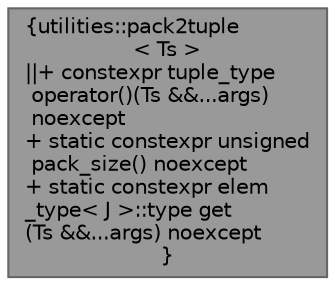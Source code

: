 digraph "utilities::pack2tuple&lt; Ts &gt;"
{
 // INTERACTIVE_SVG=YES
 // LATEX_PDF_SIZE
  bgcolor="transparent";
  edge [fontname=Helvetica,fontsize=10,labelfontname=Helvetica,labelfontsize=10];
  node [fontname=Helvetica,fontsize=10,shape=box,height=0.2,width=0.4];
  Node1 [label="{utilities::pack2tuple\l\< Ts \>\n||+ constexpr tuple_type\l operator()(Ts &&...args)\l noexcept\l+ static constexpr unsigned\l pack_size() noexcept\l+ static constexpr elem\l_type\< J \>::type get\l(Ts &&...args) noexcept\l}",height=0.2,width=0.4,color="gray40", fillcolor="grey60", style="filled", fontcolor="black",tooltip=" "];
}
